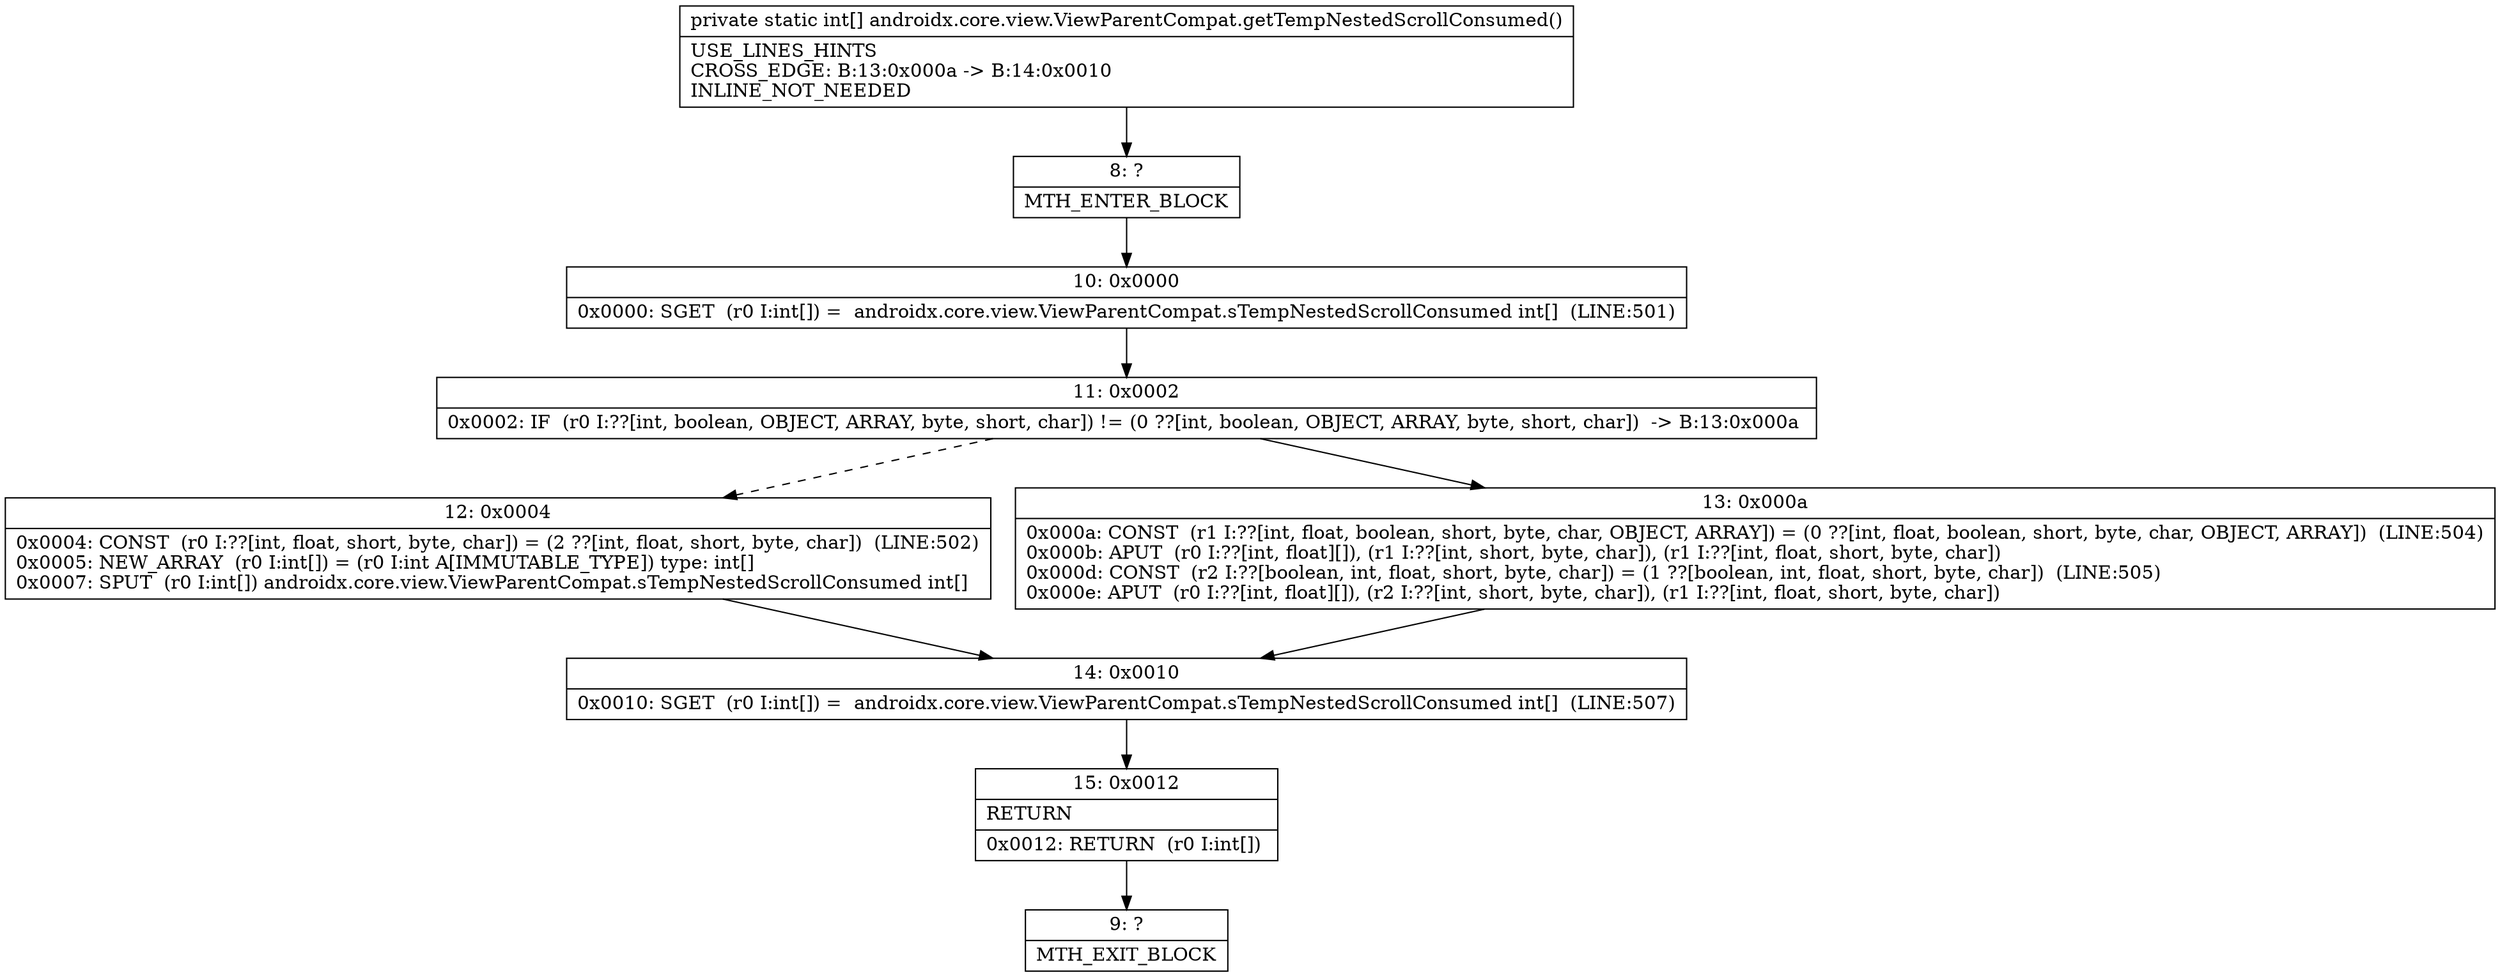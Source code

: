 digraph "CFG forandroidx.core.view.ViewParentCompat.getTempNestedScrollConsumed()[I" {
Node_8 [shape=record,label="{8\:\ ?|MTH_ENTER_BLOCK\l}"];
Node_10 [shape=record,label="{10\:\ 0x0000|0x0000: SGET  (r0 I:int[]) =  androidx.core.view.ViewParentCompat.sTempNestedScrollConsumed int[]  (LINE:501)\l}"];
Node_11 [shape=record,label="{11\:\ 0x0002|0x0002: IF  (r0 I:??[int, boolean, OBJECT, ARRAY, byte, short, char]) != (0 ??[int, boolean, OBJECT, ARRAY, byte, short, char])  \-\> B:13:0x000a \l}"];
Node_12 [shape=record,label="{12\:\ 0x0004|0x0004: CONST  (r0 I:??[int, float, short, byte, char]) = (2 ??[int, float, short, byte, char])  (LINE:502)\l0x0005: NEW_ARRAY  (r0 I:int[]) = (r0 I:int A[IMMUTABLE_TYPE]) type: int[] \l0x0007: SPUT  (r0 I:int[]) androidx.core.view.ViewParentCompat.sTempNestedScrollConsumed int[] \l}"];
Node_14 [shape=record,label="{14\:\ 0x0010|0x0010: SGET  (r0 I:int[]) =  androidx.core.view.ViewParentCompat.sTempNestedScrollConsumed int[]  (LINE:507)\l}"];
Node_15 [shape=record,label="{15\:\ 0x0012|RETURN\l|0x0012: RETURN  (r0 I:int[]) \l}"];
Node_9 [shape=record,label="{9\:\ ?|MTH_EXIT_BLOCK\l}"];
Node_13 [shape=record,label="{13\:\ 0x000a|0x000a: CONST  (r1 I:??[int, float, boolean, short, byte, char, OBJECT, ARRAY]) = (0 ??[int, float, boolean, short, byte, char, OBJECT, ARRAY])  (LINE:504)\l0x000b: APUT  (r0 I:??[int, float][]), (r1 I:??[int, short, byte, char]), (r1 I:??[int, float, short, byte, char]) \l0x000d: CONST  (r2 I:??[boolean, int, float, short, byte, char]) = (1 ??[boolean, int, float, short, byte, char])  (LINE:505)\l0x000e: APUT  (r0 I:??[int, float][]), (r2 I:??[int, short, byte, char]), (r1 I:??[int, float, short, byte, char]) \l}"];
MethodNode[shape=record,label="{private static int[] androidx.core.view.ViewParentCompat.getTempNestedScrollConsumed()  | USE_LINES_HINTS\lCROSS_EDGE: B:13:0x000a \-\> B:14:0x0010\lINLINE_NOT_NEEDED\l}"];
MethodNode -> Node_8;Node_8 -> Node_10;
Node_10 -> Node_11;
Node_11 -> Node_12[style=dashed];
Node_11 -> Node_13;
Node_12 -> Node_14;
Node_14 -> Node_15;
Node_15 -> Node_9;
Node_13 -> Node_14;
}

